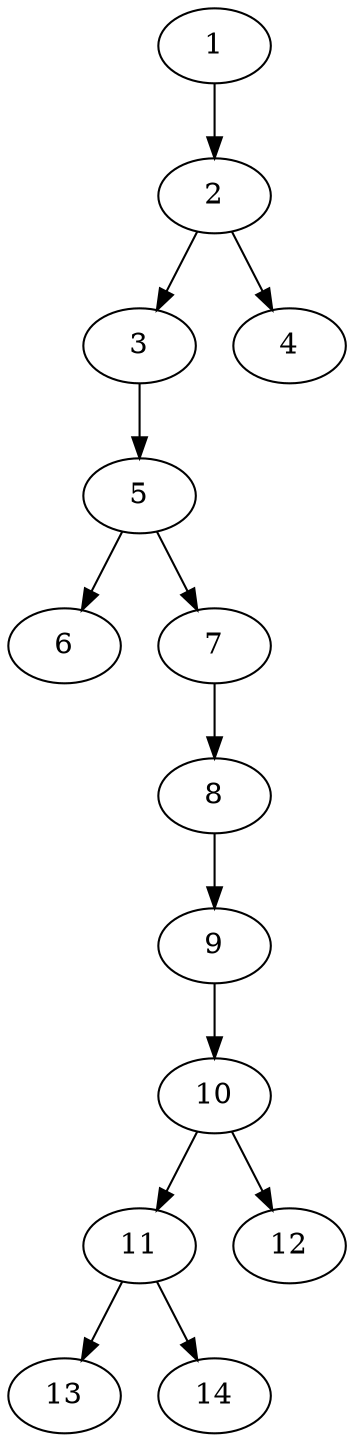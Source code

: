 // DAG (tier=1-easy, mode=data, n=14, ccr=0.340, fat=0.403, density=0.302, regular=0.771, jump=0.024, mindata=1048576, maxdata=8388608)
// DAG automatically generated by daggen at Sun Aug 24 16:33:33 2025
// /home/ermia/Project/Environments/daggen/bin/daggen --dot --ccr 0.340 --fat 0.403 --regular 0.771 --density 0.302 --jump 0.024 --mindata 1048576 --maxdata 8388608 -n 14 
digraph G {
  1 [size="79258551583887856", alpha="0.16", expect_size="39629275791943928"]
  1 -> 2 [size ="170322598821888"]
  2 [size="1106055359967020160", alpha="0.15", expect_size="553027679983510080"]
  2 -> 3 [size ="400192377454592"]
  2 -> 4 [size ="400192377454592"]
  3 [size="7234638177813750", alpha="0.14", expect_size="3617319088906875"]
  3 -> 5 [size ="365407764480000"]
  4 [size="14234624653534814", alpha="0.04", expect_size="7117312326767407"]
  5 [size="153516759805839015936", alpha="0.10", expect_size="76758379902919507968"]
  5 -> 6 [size ="229365019312128"]
  5 -> 7 [size ="229365019312128"]
  6 [size="30113514226765100", alpha="0.15", expect_size="15056757113382550"]
  7 [size="12928368125266624512", alpha="0.04", expect_size="6464184062633312256"]
  7 -> 8 [size ="44067572416512"]
  8 [size="8339125103259854", alpha="0.20", expect_size="4169562551629927"]
  8 -> 9 [size ="183495171244032"]
  9 [size="155944704204759328", alpha="0.11", expect_size="77972352102379664"]
  9 -> 10 [size ="316041175498752"]
  10 [size="580835204188348612608", alpha="0.15", expect_size="290417602094174306304"]
  10 -> 11 [size ="556918879813632"]
  10 -> 12 [size ="556918879813632"]
  11 [size="953754466585698", alpha="0.00", expect_size="476877233292849"]
  11 -> 13 [size ="23004381708288"]
  11 -> 14 [size ="23004381708288"]
  12 [size="15474302094563318", alpha="0.11", expect_size="7737151047281659"]
  13 [size="313083378307367232", alpha="0.09", expect_size="156541689153683616"]
  14 [size="86446573535748947968", alpha="0.13", expect_size="43223286767874473984"]
}